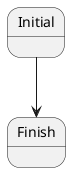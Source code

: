 @startuml diagram name

state "Initial" as initial
state "Finish" as finish

initial --> finish


@enduml